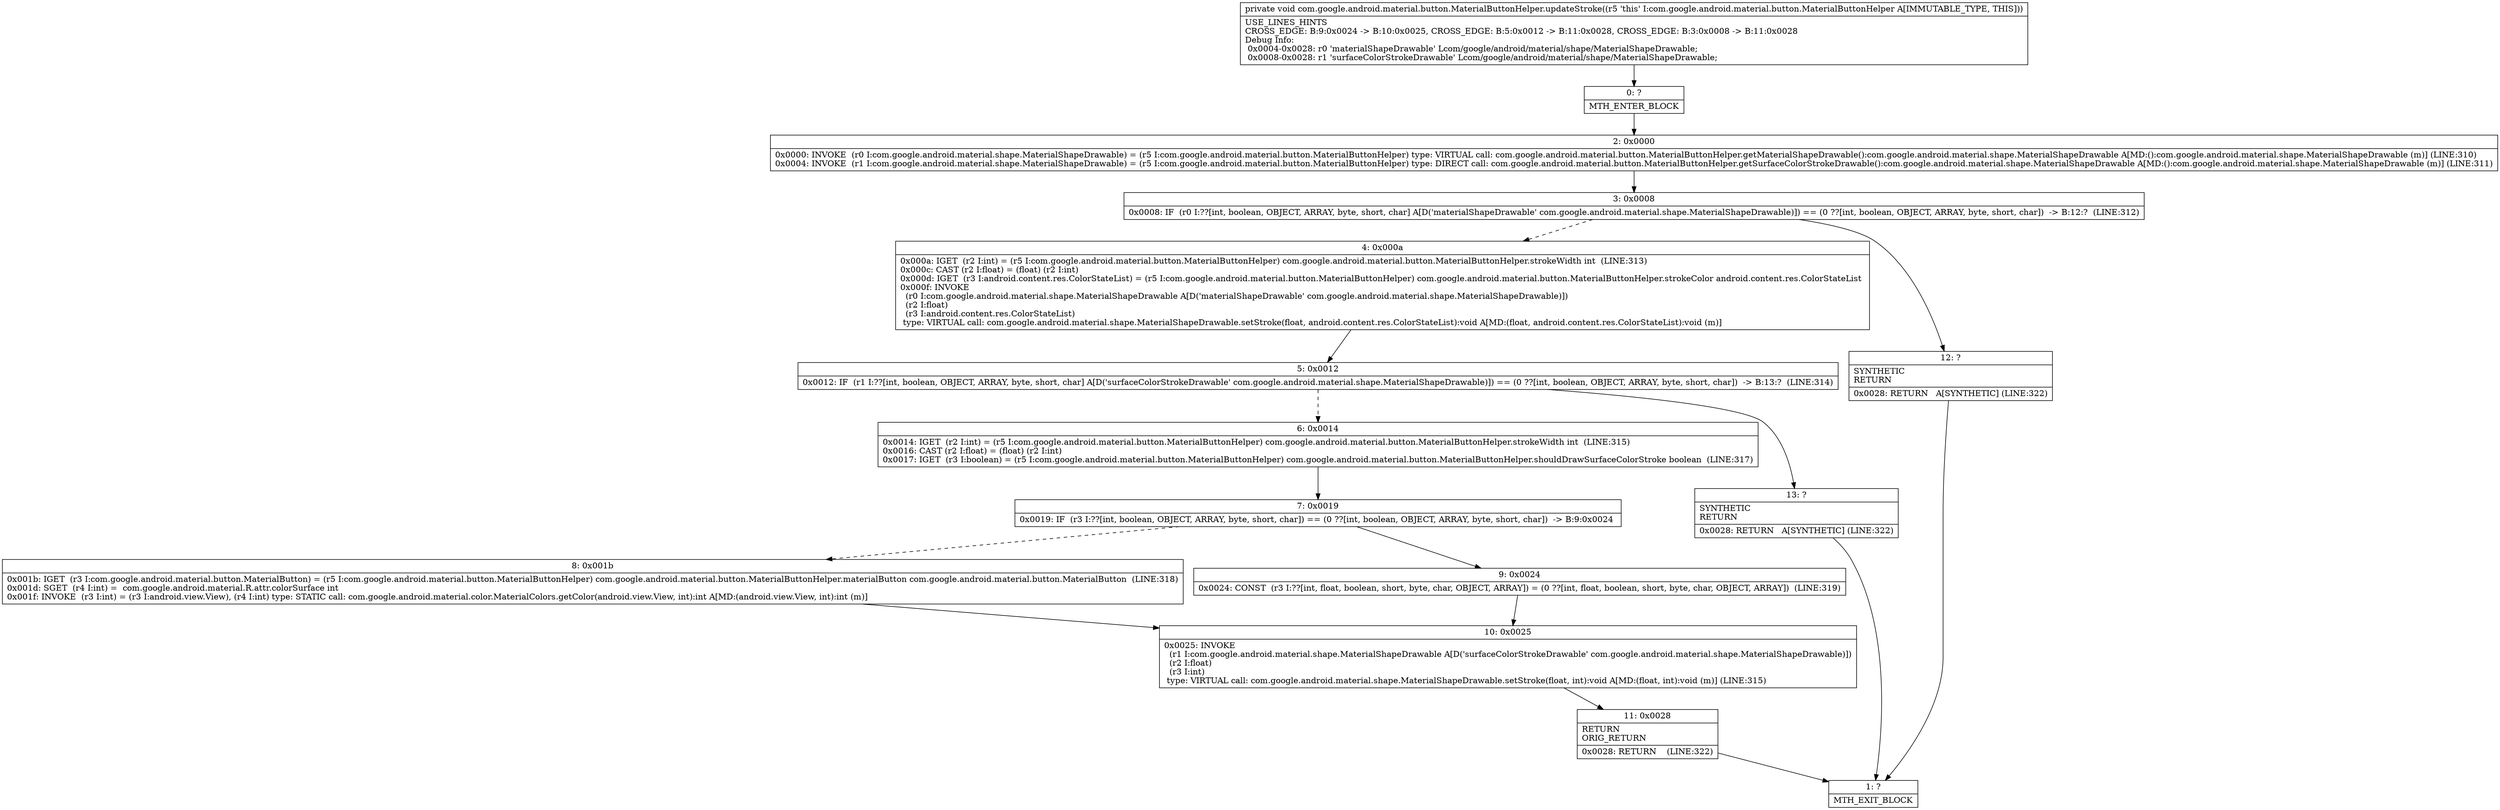 digraph "CFG forcom.google.android.material.button.MaterialButtonHelper.updateStroke()V" {
Node_0 [shape=record,label="{0\:\ ?|MTH_ENTER_BLOCK\l}"];
Node_2 [shape=record,label="{2\:\ 0x0000|0x0000: INVOKE  (r0 I:com.google.android.material.shape.MaterialShapeDrawable) = (r5 I:com.google.android.material.button.MaterialButtonHelper) type: VIRTUAL call: com.google.android.material.button.MaterialButtonHelper.getMaterialShapeDrawable():com.google.android.material.shape.MaterialShapeDrawable A[MD:():com.google.android.material.shape.MaterialShapeDrawable (m)] (LINE:310)\l0x0004: INVOKE  (r1 I:com.google.android.material.shape.MaterialShapeDrawable) = (r5 I:com.google.android.material.button.MaterialButtonHelper) type: DIRECT call: com.google.android.material.button.MaterialButtonHelper.getSurfaceColorStrokeDrawable():com.google.android.material.shape.MaterialShapeDrawable A[MD:():com.google.android.material.shape.MaterialShapeDrawable (m)] (LINE:311)\l}"];
Node_3 [shape=record,label="{3\:\ 0x0008|0x0008: IF  (r0 I:??[int, boolean, OBJECT, ARRAY, byte, short, char] A[D('materialShapeDrawable' com.google.android.material.shape.MaterialShapeDrawable)]) == (0 ??[int, boolean, OBJECT, ARRAY, byte, short, char])  \-\> B:12:?  (LINE:312)\l}"];
Node_4 [shape=record,label="{4\:\ 0x000a|0x000a: IGET  (r2 I:int) = (r5 I:com.google.android.material.button.MaterialButtonHelper) com.google.android.material.button.MaterialButtonHelper.strokeWidth int  (LINE:313)\l0x000c: CAST (r2 I:float) = (float) (r2 I:int) \l0x000d: IGET  (r3 I:android.content.res.ColorStateList) = (r5 I:com.google.android.material.button.MaterialButtonHelper) com.google.android.material.button.MaterialButtonHelper.strokeColor android.content.res.ColorStateList \l0x000f: INVOKE  \l  (r0 I:com.google.android.material.shape.MaterialShapeDrawable A[D('materialShapeDrawable' com.google.android.material.shape.MaterialShapeDrawable)])\l  (r2 I:float)\l  (r3 I:android.content.res.ColorStateList)\l type: VIRTUAL call: com.google.android.material.shape.MaterialShapeDrawable.setStroke(float, android.content.res.ColorStateList):void A[MD:(float, android.content.res.ColorStateList):void (m)]\l}"];
Node_5 [shape=record,label="{5\:\ 0x0012|0x0012: IF  (r1 I:??[int, boolean, OBJECT, ARRAY, byte, short, char] A[D('surfaceColorStrokeDrawable' com.google.android.material.shape.MaterialShapeDrawable)]) == (0 ??[int, boolean, OBJECT, ARRAY, byte, short, char])  \-\> B:13:?  (LINE:314)\l}"];
Node_6 [shape=record,label="{6\:\ 0x0014|0x0014: IGET  (r2 I:int) = (r5 I:com.google.android.material.button.MaterialButtonHelper) com.google.android.material.button.MaterialButtonHelper.strokeWidth int  (LINE:315)\l0x0016: CAST (r2 I:float) = (float) (r2 I:int) \l0x0017: IGET  (r3 I:boolean) = (r5 I:com.google.android.material.button.MaterialButtonHelper) com.google.android.material.button.MaterialButtonHelper.shouldDrawSurfaceColorStroke boolean  (LINE:317)\l}"];
Node_7 [shape=record,label="{7\:\ 0x0019|0x0019: IF  (r3 I:??[int, boolean, OBJECT, ARRAY, byte, short, char]) == (0 ??[int, boolean, OBJECT, ARRAY, byte, short, char])  \-\> B:9:0x0024 \l}"];
Node_8 [shape=record,label="{8\:\ 0x001b|0x001b: IGET  (r3 I:com.google.android.material.button.MaterialButton) = (r5 I:com.google.android.material.button.MaterialButtonHelper) com.google.android.material.button.MaterialButtonHelper.materialButton com.google.android.material.button.MaterialButton  (LINE:318)\l0x001d: SGET  (r4 I:int) =  com.google.android.material.R.attr.colorSurface int \l0x001f: INVOKE  (r3 I:int) = (r3 I:android.view.View), (r4 I:int) type: STATIC call: com.google.android.material.color.MaterialColors.getColor(android.view.View, int):int A[MD:(android.view.View, int):int (m)]\l}"];
Node_10 [shape=record,label="{10\:\ 0x0025|0x0025: INVOKE  \l  (r1 I:com.google.android.material.shape.MaterialShapeDrawable A[D('surfaceColorStrokeDrawable' com.google.android.material.shape.MaterialShapeDrawable)])\l  (r2 I:float)\l  (r3 I:int)\l type: VIRTUAL call: com.google.android.material.shape.MaterialShapeDrawable.setStroke(float, int):void A[MD:(float, int):void (m)] (LINE:315)\l}"];
Node_11 [shape=record,label="{11\:\ 0x0028|RETURN\lORIG_RETURN\l|0x0028: RETURN    (LINE:322)\l}"];
Node_1 [shape=record,label="{1\:\ ?|MTH_EXIT_BLOCK\l}"];
Node_9 [shape=record,label="{9\:\ 0x0024|0x0024: CONST  (r3 I:??[int, float, boolean, short, byte, char, OBJECT, ARRAY]) = (0 ??[int, float, boolean, short, byte, char, OBJECT, ARRAY])  (LINE:319)\l}"];
Node_13 [shape=record,label="{13\:\ ?|SYNTHETIC\lRETURN\l|0x0028: RETURN   A[SYNTHETIC] (LINE:322)\l}"];
Node_12 [shape=record,label="{12\:\ ?|SYNTHETIC\lRETURN\l|0x0028: RETURN   A[SYNTHETIC] (LINE:322)\l}"];
MethodNode[shape=record,label="{private void com.google.android.material.button.MaterialButtonHelper.updateStroke((r5 'this' I:com.google.android.material.button.MaterialButtonHelper A[IMMUTABLE_TYPE, THIS]))  | USE_LINES_HINTS\lCROSS_EDGE: B:9:0x0024 \-\> B:10:0x0025, CROSS_EDGE: B:5:0x0012 \-\> B:11:0x0028, CROSS_EDGE: B:3:0x0008 \-\> B:11:0x0028\lDebug Info:\l  0x0004\-0x0028: r0 'materialShapeDrawable' Lcom\/google\/android\/material\/shape\/MaterialShapeDrawable;\l  0x0008\-0x0028: r1 'surfaceColorStrokeDrawable' Lcom\/google\/android\/material\/shape\/MaterialShapeDrawable;\l}"];
MethodNode -> Node_0;Node_0 -> Node_2;
Node_2 -> Node_3;
Node_3 -> Node_4[style=dashed];
Node_3 -> Node_12;
Node_4 -> Node_5;
Node_5 -> Node_6[style=dashed];
Node_5 -> Node_13;
Node_6 -> Node_7;
Node_7 -> Node_8[style=dashed];
Node_7 -> Node_9;
Node_8 -> Node_10;
Node_10 -> Node_11;
Node_11 -> Node_1;
Node_9 -> Node_10;
Node_13 -> Node_1;
Node_12 -> Node_1;
}

